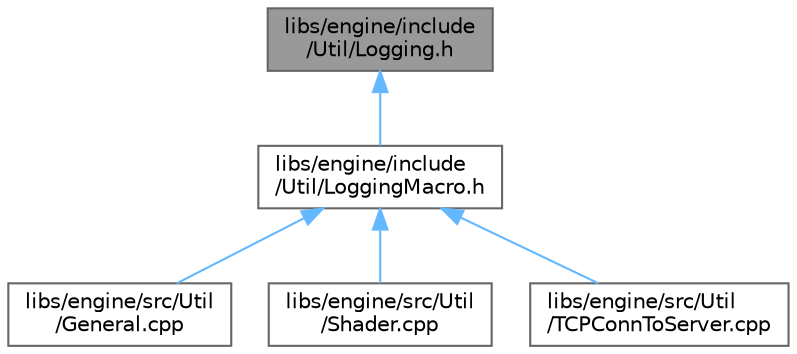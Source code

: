 digraph "libs/engine/include/Util/Logging.h"
{
 // LATEX_PDF_SIZE
  bgcolor="transparent";
  edge [fontname=Helvetica,fontsize=10,labelfontname=Helvetica,labelfontsize=10];
  node [fontname=Helvetica,fontsize=10,shape=box,height=0.2,width=0.4];
  Node1 [label="libs/engine/include\l/Util/Logging.h",height=0.2,width=0.4,color="gray40", fillcolor="grey60", style="filled", fontcolor="black",tooltip=" "];
  Node1 -> Node2 [dir="back",color="steelblue1",style="solid"];
  Node2 [label="libs/engine/include\l/Util/LoggingMacro.h",height=0.2,width=0.4,color="grey40", fillcolor="white", style="filled",URL="$_logging_macro_8h.html",tooltip=" "];
  Node2 -> Node3 [dir="back",color="steelblue1",style="solid"];
  Node3 [label="libs/engine/src/Util\l/General.cpp",height=0.2,width=0.4,color="grey40", fillcolor="white", style="filled",URL="$_general_8cpp.html",tooltip=" "];
  Node2 -> Node4 [dir="back",color="steelblue1",style="solid"];
  Node4 [label="libs/engine/src/Util\l/Shader.cpp",height=0.2,width=0.4,color="grey40", fillcolor="white", style="filled",URL="$_shader_8cpp.html",tooltip=" "];
  Node2 -> Node5 [dir="back",color="steelblue1",style="solid"];
  Node5 [label="libs/engine/src/Util\l/TCPConnToServer.cpp",height=0.2,width=0.4,color="grey40", fillcolor="white", style="filled",URL="$_t_c_p_conn_to_server_8cpp.html",tooltip=" "];
}
